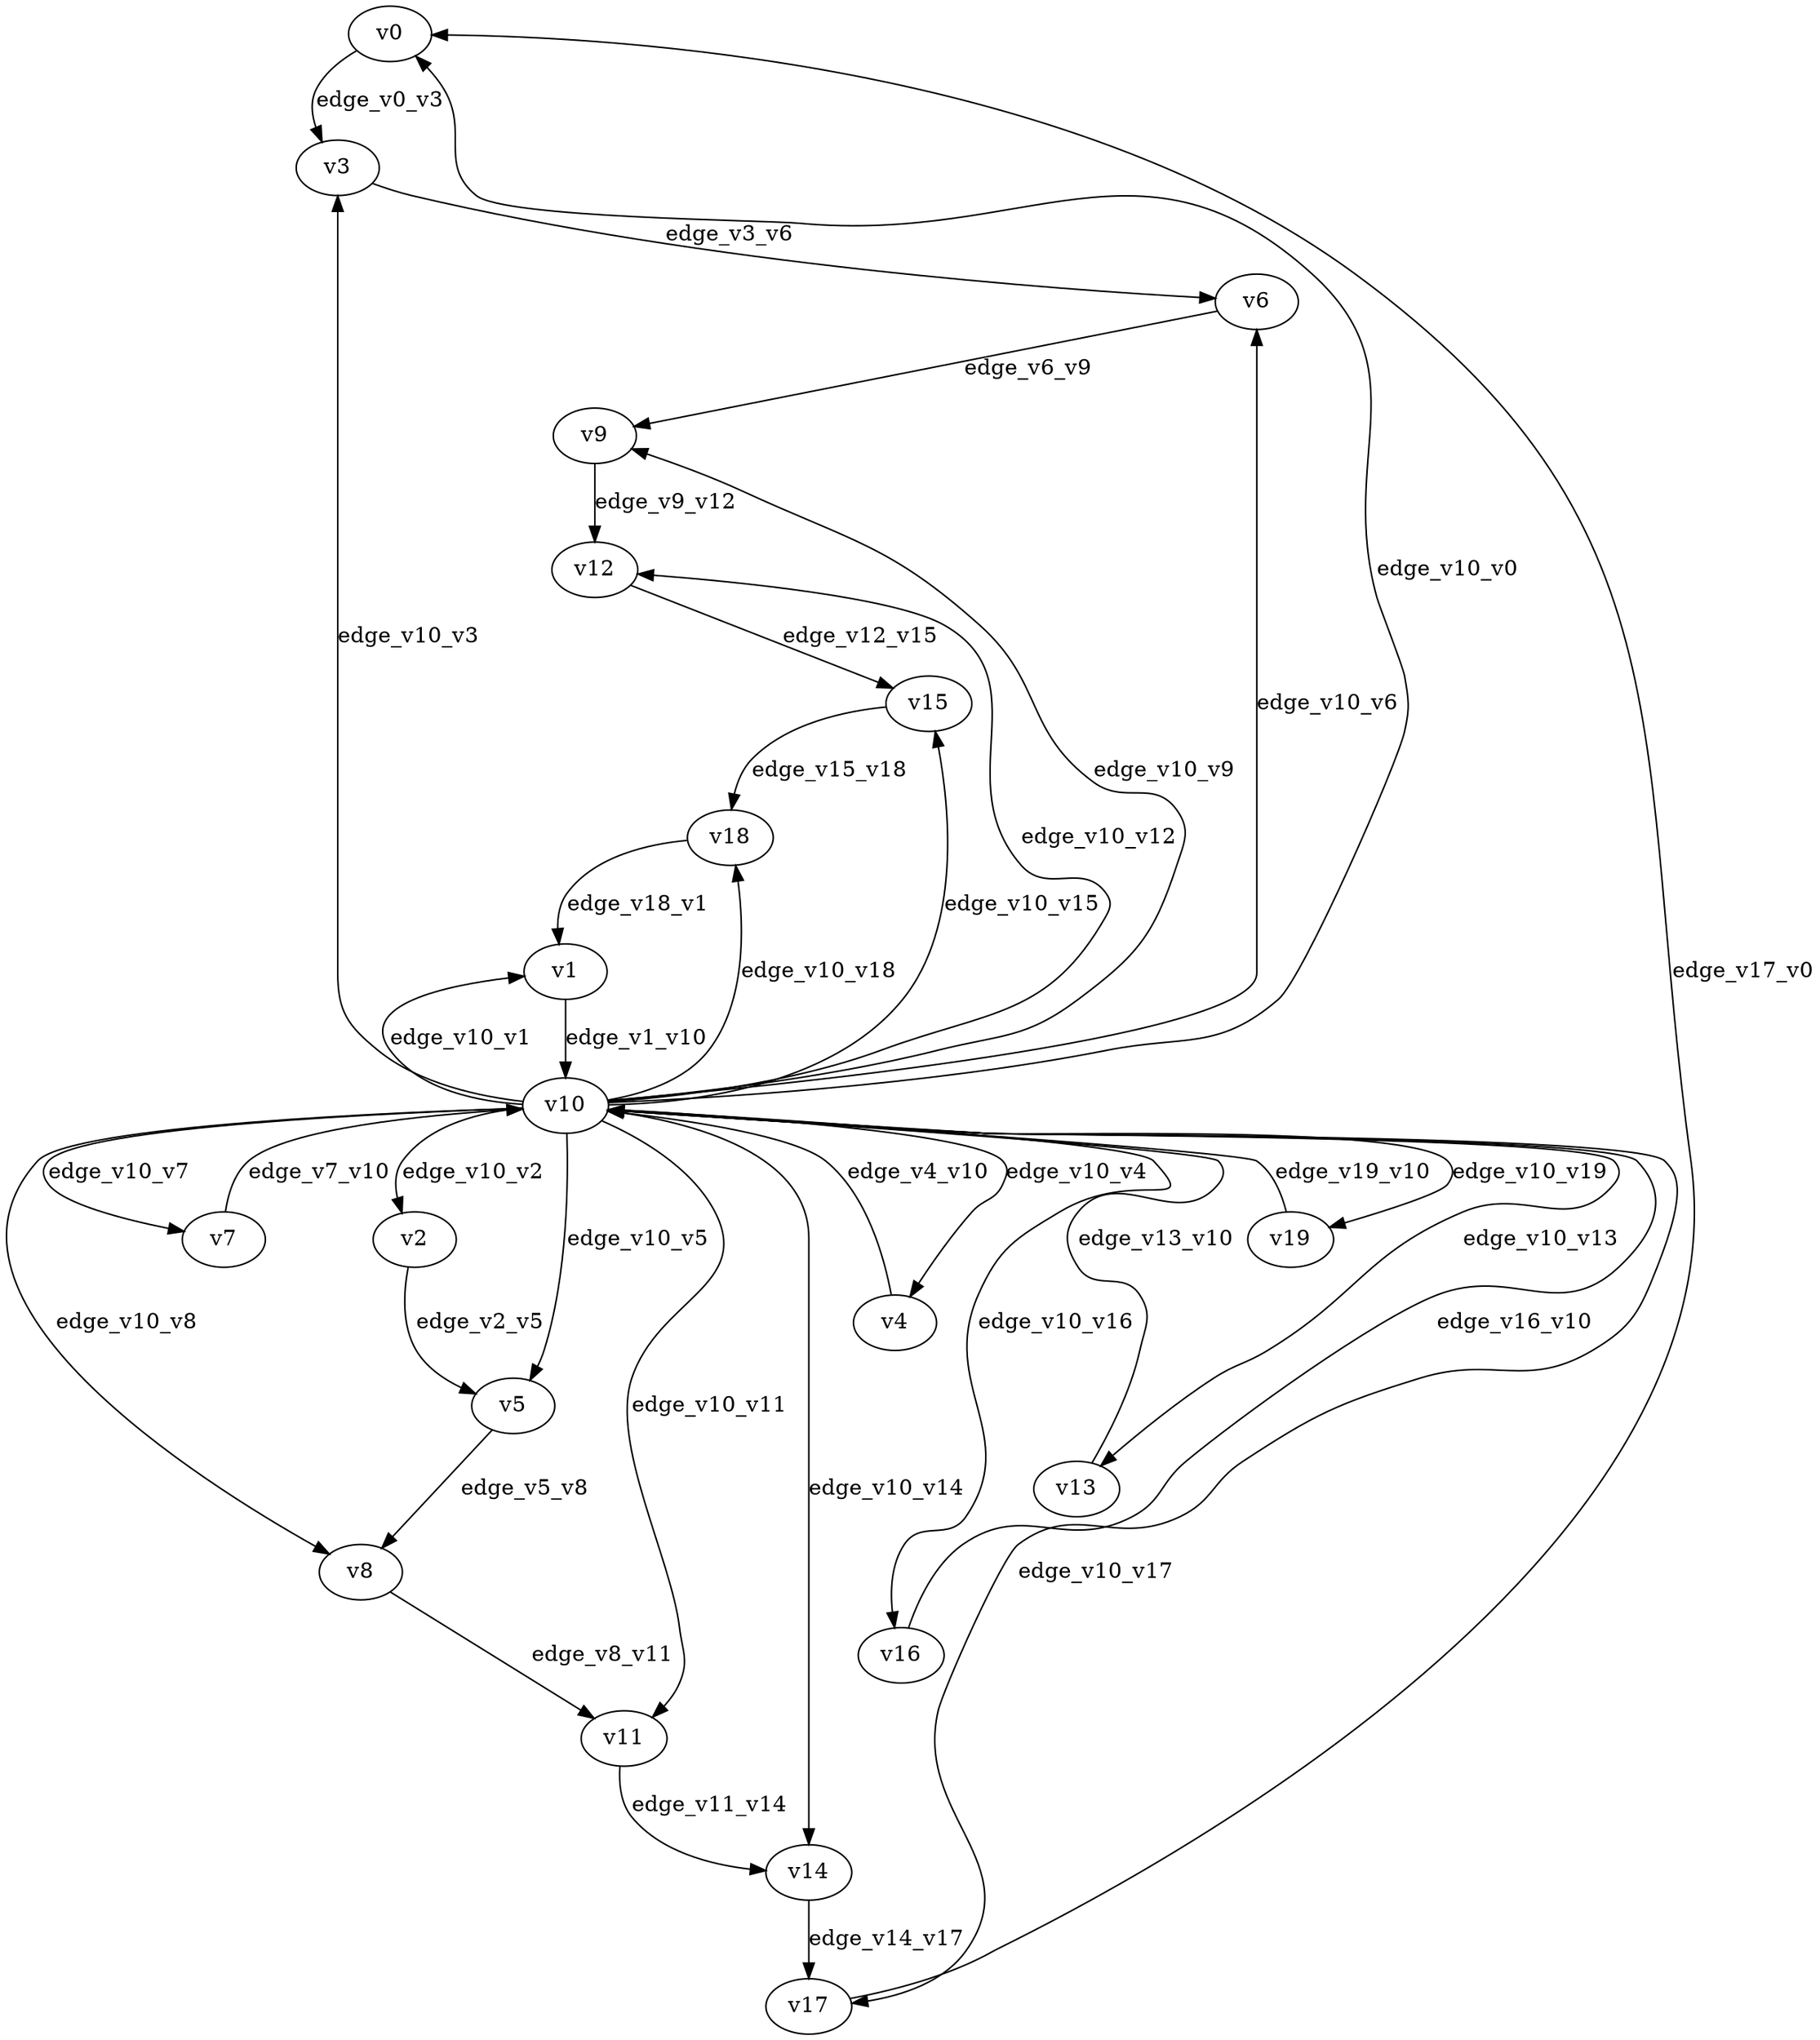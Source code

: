 digraph test020 {
    // Discounted game test case
    // Vertex properties: name [player=X]
    // Edge properties: [weight=Y, discount=Z]

    v0 [name="v0", player=0];
    v1 [name="v1", player=1];
    v2 [name="v2", player=0];
    v3 [name="v3", player=1];
    v4 [name="v4", player=0];
    v5 [name="v5", player=1];
    v6 [name="v6", player=0];
    v7 [name="v7", player=1];
    v8 [name="v8", player=0];
    v9 [name="v9", player=1];
    v10 [name="v10", player=0];
    v11 [name="v11", player=1];
    v12 [name="v12", player=0];
    v13 [name="v13", player=1];
    v14 [name="v14", player=0];
    v15 [name="v15", player=1];
    v16 [name="v16", player=0];
    v17 [name="v17", player=1];
    v18 [name="v18", player=0];
    v19 [name="v19", player=1];

    v10 -> v0 [label="edge_v10_v0", weight=-2.65, discount=0.324];
    v10 -> v1 [label="edge_v10_v1", weight=9.22, discount=0.324];
    v1 -> v10 [label="edge_v1_v10", weight=8.98, discount=0.324];
    v10 -> v2 [label="edge_v10_v2", weight=-5.40, discount=0.324];
    v10 -> v3 [label="edge_v10_v3", weight=9.42, discount=0.324];
    v10 -> v4 [label="edge_v10_v4", weight=-0.02, discount=0.324];
    v4 -> v10 [label="edge_v4_v10", weight=-0.60, discount=0.324];
    v10 -> v5 [label="edge_v10_v5", weight=4.70, discount=0.324];
    v10 -> v6 [label="edge_v10_v6", weight=3.99, discount=0.324];
    v10 -> v7 [label="edge_v10_v7", weight=7.89, discount=0.324];
    v7 -> v10 [label="edge_v7_v10", weight=8.94, discount=0.324];
    v10 -> v8 [label="edge_v10_v8", weight=-0.84, discount=0.324];
    v10 -> v9 [label="edge_v10_v9", weight=-1.58, discount=0.324];
    v10 -> v11 [label="edge_v10_v11", weight=-3.11, discount=0.324];
    v10 -> v12 [label="edge_v10_v12", weight=-4.79, discount=0.324];
    v10 -> v13 [label="edge_v10_v13", weight=-4.83, discount=0.324];
    v13 -> v10 [label="edge_v13_v10", weight=-2.52, discount=0.324];
    v10 -> v14 [label="edge_v10_v14", weight=5.67, discount=0.324];
    v10 -> v15 [label="edge_v10_v15", weight=5.52, discount=0.324];
    v10 -> v16 [label="edge_v10_v16", weight=0.93, discount=0.324];
    v16 -> v10 [label="edge_v16_v10", weight=0.75, discount=0.324];
    v10 -> v17 [label="edge_v10_v17", weight=-3.30, discount=0.324];
    v10 -> v18 [label="edge_v10_v18", weight=6.00, discount=0.324];
    v10 -> v19 [label="edge_v10_v19", weight=3.88, discount=0.324];
    v19 -> v10 [label="edge_v19_v10", weight=4.73, discount=0.324];
    v0 -> v3 [label="edge_v0_v3", weight=-1.49, discount=0.324];
    v2 -> v5 [label="edge_v2_v5", weight=-1.88, discount=0.324];
    v3 -> v6 [label="edge_v3_v6", weight=-1.10, discount=0.324];
    v5 -> v8 [label="edge_v5_v8", weight=-2.24, discount=0.324];
    v6 -> v9 [label="edge_v6_v9", weight=-2.41, discount=0.324];
    v8 -> v11 [label="edge_v8_v11", weight=-1.69, discount=0.324];
    v9 -> v12 [label="edge_v9_v12", weight=1.85, discount=0.324];
    v11 -> v14 [label="edge_v11_v14", weight=-0.35, discount=0.324];
    v12 -> v15 [label="edge_v12_v15", weight=-0.98, discount=0.324];
    v14 -> v17 [label="edge_v14_v17", weight=4.62, discount=0.324];
    v15 -> v18 [label="edge_v15_v18", weight=-2.81, discount=0.324];
    v17 -> v0 [label="edge_v17_v0", weight=-1.85, discount=0.324];
    v18 -> v1 [label="edge_v18_v1", weight=2.98, discount=0.324];
}
